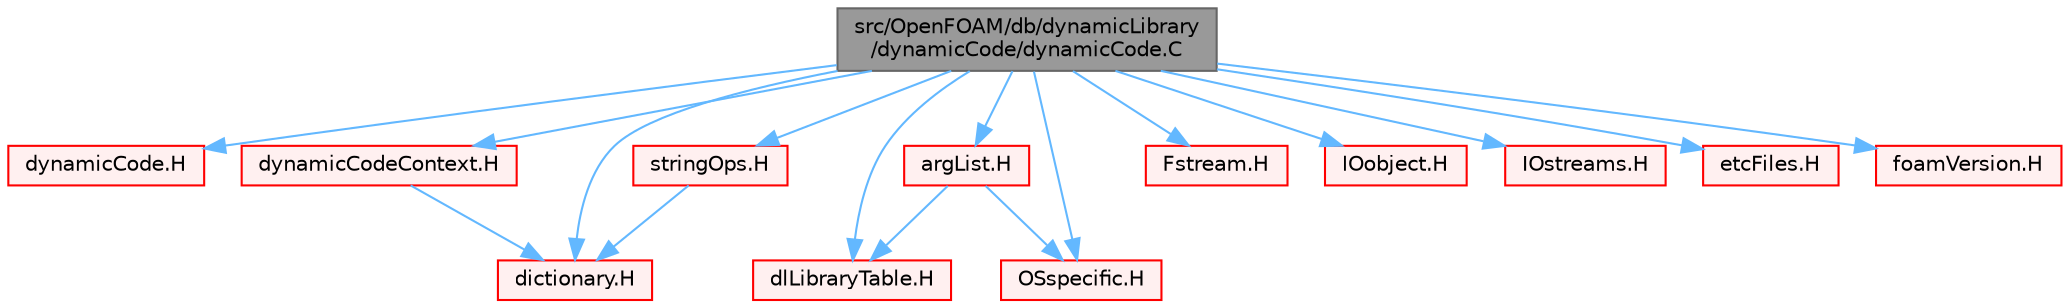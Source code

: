 digraph "src/OpenFOAM/db/dynamicLibrary/dynamicCode/dynamicCode.C"
{
 // LATEX_PDF_SIZE
  bgcolor="transparent";
  edge [fontname=Helvetica,fontsize=10,labelfontname=Helvetica,labelfontsize=10];
  node [fontname=Helvetica,fontsize=10,shape=box,height=0.2,width=0.4];
  Node1 [id="Node000001",label="src/OpenFOAM/db/dynamicLibrary\l/dynamicCode/dynamicCode.C",height=0.2,width=0.4,color="gray40", fillcolor="grey60", style="filled", fontcolor="black",tooltip=" "];
  Node1 -> Node2 [id="edge1_Node000001_Node000002",color="steelblue1",style="solid",tooltip=" "];
  Node2 [id="Node000002",label="dynamicCode.H",height=0.2,width=0.4,color="red", fillcolor="#FFF0F0", style="filled",URL="$dynamicCode_8H.html",tooltip=" "];
  Node1 -> Node116 [id="edge2_Node000001_Node000116",color="steelblue1",style="solid",tooltip=" "];
  Node116 [id="Node000116",label="dynamicCodeContext.H",height=0.2,width=0.4,color="red", fillcolor="#FFF0F0", style="filled",URL="$dynamicCodeContext_8H.html",tooltip=" "];
  Node116 -> Node117 [id="edge3_Node000116_Node000117",color="steelblue1",style="solid",tooltip=" "];
  Node117 [id="Node000117",label="dictionary.H",height=0.2,width=0.4,color="red", fillcolor="#FFF0F0", style="filled",URL="$dictionary_8H.html",tooltip=" "];
  Node1 -> Node144 [id="edge4_Node000001_Node000144",color="steelblue1",style="solid",tooltip=" "];
  Node144 [id="Node000144",label="dlLibraryTable.H",height=0.2,width=0.4,color="red", fillcolor="#FFF0F0", style="filled",URL="$dlLibraryTable_8H.html",tooltip=" "];
  Node1 -> Node145 [id="edge5_Node000001_Node000145",color="steelblue1",style="solid",tooltip=" "];
  Node145 [id="Node000145",label="argList.H",height=0.2,width=0.4,color="red", fillcolor="#FFF0F0", style="filled",URL="$argList_8H.html",tooltip=" "];
  Node145 -> Node144 [id="edge6_Node000145_Node000144",color="steelblue1",style="solid",tooltip=" "];
  Node145 -> Node174 [id="edge7_Node000145_Node000174",color="steelblue1",style="solid",tooltip=" "];
  Node174 [id="Node000174",label="OSspecific.H",height=0.2,width=0.4,color="red", fillcolor="#FFF0F0", style="filled",URL="$OSspecific_8H.html",tooltip="Functions used by OpenFOAM that are specific to POSIX compliant operating systems and need to be repl..."];
  Node1 -> Node178 [id="edge8_Node000001_Node000178",color="steelblue1",style="solid",tooltip=" "];
  Node178 [id="Node000178",label="stringOps.H",height=0.2,width=0.4,color="red", fillcolor="#FFF0F0", style="filled",URL="$stringOps_8H.html",tooltip=" "];
  Node178 -> Node117 [id="edge9_Node000178_Node000117",color="steelblue1",style="solid",tooltip=" "];
  Node1 -> Node184 [id="edge10_Node000001_Node000184",color="steelblue1",style="solid",tooltip=" "];
  Node184 [id="Node000184",label="Fstream.H",height=0.2,width=0.4,color="red", fillcolor="#FFF0F0", style="filled",URL="$Fstream_8H.html",tooltip=" "];
  Node1 -> Node189 [id="edge11_Node000001_Node000189",color="steelblue1",style="solid",tooltip=" "];
  Node189 [id="Node000189",label="IOobject.H",height=0.2,width=0.4,color="red", fillcolor="#FFF0F0", style="filled",URL="$IOobject_8H.html",tooltip=" "];
  Node1 -> Node170 [id="edge12_Node000001_Node000170",color="steelblue1",style="solid",tooltip=" "];
  Node170 [id="Node000170",label="IOstreams.H",height=0.2,width=0.4,color="red", fillcolor="#FFF0F0", style="filled",URL="$IOstreams_8H.html",tooltip="Useful combination of include files which define Sin, Sout and Serr and the use of IO streams general..."];
  Node1 -> Node174 [id="edge13_Node000001_Node000174",color="steelblue1",style="solid",tooltip=" "];
  Node1 -> Node191 [id="edge14_Node000001_Node000191",color="steelblue1",style="solid",tooltip=" "];
  Node191 [id="Node000191",label="etcFiles.H",height=0.2,width=0.4,color="red", fillcolor="#FFF0F0", style="filled",URL="$etcFiles_8H.html",tooltip="Functions to search 'etc' directories for configuration files etc."];
  Node1 -> Node117 [id="edge15_Node000001_Node000117",color="steelblue1",style="solid",tooltip=" "];
  Node1 -> Node192 [id="edge16_Node000001_Node000192",color="steelblue1",style="solid",tooltip=" "];
  Node192 [id="Node000192",label="foamVersion.H",height=0.2,width=0.4,color="red", fillcolor="#FFF0F0", style="filled",URL="$foamVersion_8H.html",tooltip=" "];
}
